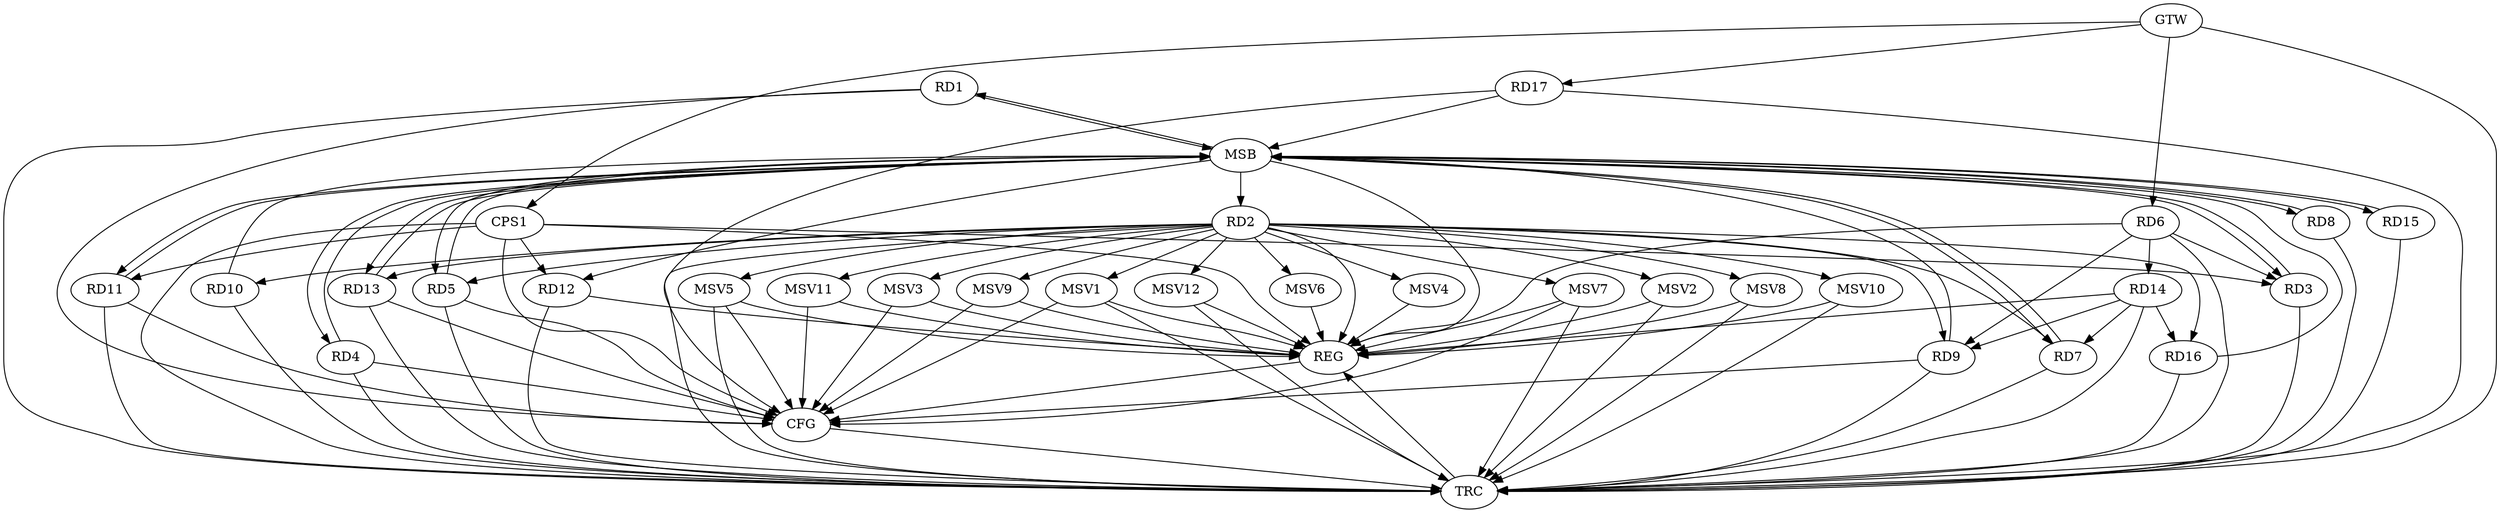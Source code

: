 strict digraph G {
  RD1 [ label="RD1" ];
  RD2 [ label="RD2" ];
  RD3 [ label="RD3" ];
  RD4 [ label="RD4" ];
  RD5 [ label="RD5" ];
  RD6 [ label="RD6" ];
  RD7 [ label="RD7" ];
  RD8 [ label="RD8" ];
  RD9 [ label="RD9" ];
  RD10 [ label="RD10" ];
  RD11 [ label="RD11" ];
  RD12 [ label="RD12" ];
  RD13 [ label="RD13" ];
  RD14 [ label="RD14" ];
  RD15 [ label="RD15" ];
  RD16 [ label="RD16" ];
  RD17 [ label="RD17" ];
  CPS1 [ label="CPS1" ];
  GTW [ label="GTW" ];
  REG [ label="REG" ];
  MSB [ label="MSB" ];
  CFG [ label="CFG" ];
  TRC [ label="TRC" ];
  MSV1 [ label="MSV1" ];
  MSV2 [ label="MSV2" ];
  MSV3 [ label="MSV3" ];
  MSV4 [ label="MSV4" ];
  MSV5 [ label="MSV5" ];
  MSV6 [ label="MSV6" ];
  MSV7 [ label="MSV7" ];
  MSV8 [ label="MSV8" ];
  MSV9 [ label="MSV9" ];
  MSV10 [ label="MSV10" ];
  MSV11 [ label="MSV11" ];
  MSV12 [ label="MSV12" ];
  RD2 -> RD5;
  RD2 -> RD7;
  RD2 -> RD9;
  RD2 -> RD10;
  RD2 -> RD13;
  RD2 -> RD16;
  RD6 -> RD3;
  RD6 -> RD9;
  RD6 -> RD14;
  RD14 -> RD7;
  RD14 -> RD9;
  RD14 -> RD16;
  CPS1 -> RD3;
  CPS1 -> RD11;
  CPS1 -> RD12;
  GTW -> RD6;
  GTW -> RD17;
  GTW -> CPS1;
  RD2 -> REG;
  RD6 -> REG;
  RD12 -> REG;
  RD14 -> REG;
  CPS1 -> REG;
  RD1 -> MSB;
  MSB -> RD5;
  MSB -> RD12;
  MSB -> REG;
  RD3 -> MSB;
  RD4 -> MSB;
  MSB -> RD13;
  RD5 -> MSB;
  MSB -> RD8;
  MSB -> RD15;
  RD7 -> MSB;
  MSB -> RD2;
  RD8 -> MSB;
  MSB -> RD4;
  RD9 -> MSB;
  RD10 -> MSB;
  RD11 -> MSB;
  RD13 -> MSB;
  MSB -> RD1;
  RD15 -> MSB;
  MSB -> RD11;
  RD16 -> MSB;
  MSB -> RD3;
  MSB -> RD7;
  RD17 -> MSB;
  RD1 -> CFG;
  RD4 -> CFG;
  CPS1 -> CFG;
  RD9 -> CFG;
  RD5 -> CFG;
  RD11 -> CFG;
  RD17 -> CFG;
  RD13 -> CFG;
  REG -> CFG;
  RD1 -> TRC;
  RD2 -> TRC;
  RD3 -> TRC;
  RD4 -> TRC;
  RD5 -> TRC;
  RD6 -> TRC;
  RD7 -> TRC;
  RD8 -> TRC;
  RD9 -> TRC;
  RD10 -> TRC;
  RD11 -> TRC;
  RD12 -> TRC;
  RD13 -> TRC;
  RD14 -> TRC;
  RD15 -> TRC;
  RD16 -> TRC;
  RD17 -> TRC;
  CPS1 -> TRC;
  GTW -> TRC;
  CFG -> TRC;
  TRC -> REG;
  RD2 -> MSV1;
  MSV1 -> REG;
  MSV1 -> TRC;
  MSV1 -> CFG;
  RD2 -> MSV2;
  MSV2 -> REG;
  MSV2 -> TRC;
  RD2 -> MSV3;
  RD2 -> MSV4;
  MSV3 -> REG;
  MSV3 -> CFG;
  MSV4 -> REG;
  RD2 -> MSV5;
  MSV5 -> REG;
  MSV5 -> TRC;
  MSV5 -> CFG;
  RD2 -> MSV6;
  MSV6 -> REG;
  RD2 -> MSV7;
  RD2 -> MSV8;
  RD2 -> MSV9;
  MSV7 -> REG;
  MSV7 -> TRC;
  MSV7 -> CFG;
  MSV8 -> REG;
  MSV8 -> TRC;
  MSV9 -> REG;
  MSV9 -> CFG;
  RD2 -> MSV10;
  MSV10 -> REG;
  MSV10 -> TRC;
  RD2 -> MSV11;
  RD2 -> MSV12;
  MSV11 -> REG;
  MSV11 -> CFG;
  MSV12 -> REG;
  MSV12 -> TRC;
}
